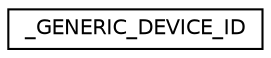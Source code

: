 digraph "Graphical Class Hierarchy"
{
  edge [fontname="Helvetica",fontsize="10",labelfontname="Helvetica",labelfontsize="10"];
  node [fontname="Helvetica",fontsize="10",shape=record];
  rankdir="LR";
  Node1 [label="_GENERIC_DEVICE_ID",height=0.2,width=0.4,color="black", fillcolor="white", style="filled",URL="$struct___g_e_n_e_r_i_c___d_e_v_i_c_e___i_d.html"];
}
